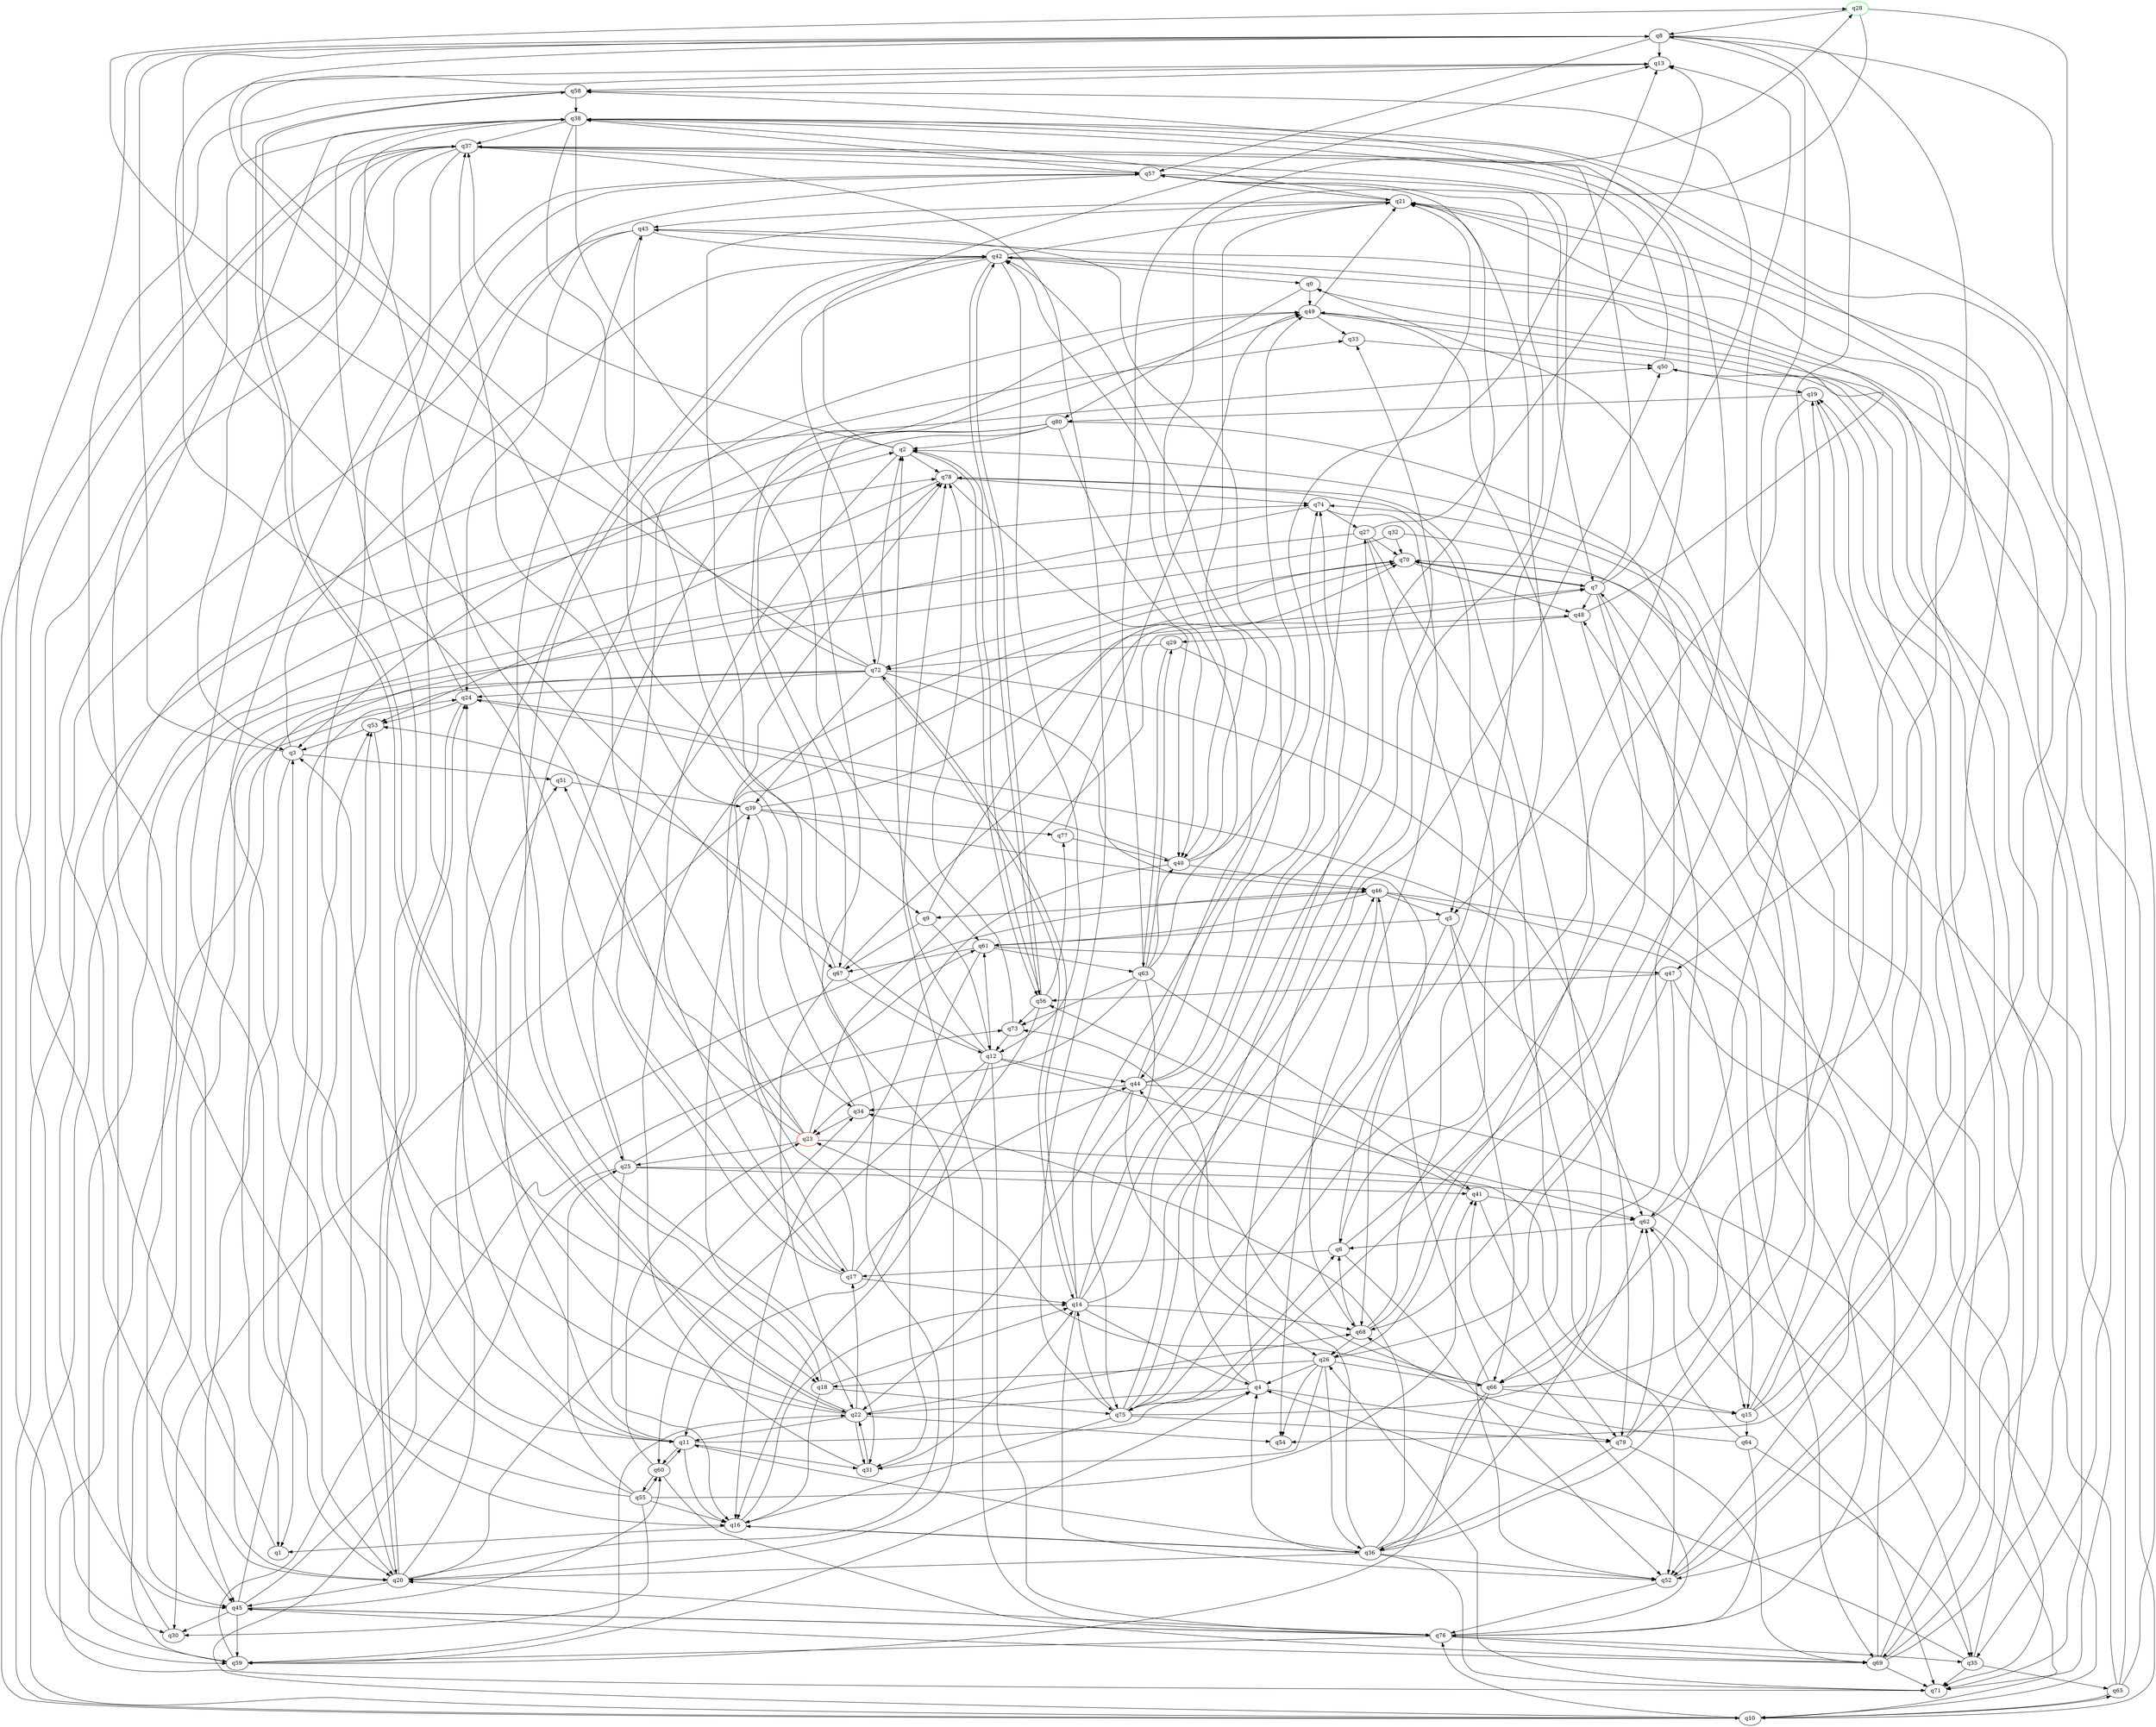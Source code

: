 digraph A{
q28 [initial=1,color=green];
q23 [final=1,color=red];
q0 -> q49;
q0 -> q80;
q1 -> q38;
q2 -> q13;
q2 -> q17;
q2 -> q37;
q2 -> q56;
q2 -> q78;
q3 -> q8;
q3 -> q42;
q3 -> q45;
q3 -> q51;
q4 -> q22;
q4 -> q57;
q4 -> q74;
q4 -> q79;
q5 -> q61;
q5 -> q62;
q5 -> q66;
q5 -> q75;
q6 -> q17;
q6 -> q37;
q6 -> q52;
q6 -> q58;
q7 -> q37;
q7 -> q48;
q7 -> q58;
q7 -> q62;
q7 -> q70;
q7 -> q75;
q8 -> q13;
q8 -> q20;
q8 -> q26;
q8 -> q47;
q8 -> q57;
q8 -> q66;
q8 -> q67;
q9 -> q12;
q9 -> q67;
q9 -> q70;
q10 -> q0;
q10 -> q2;
q10 -> q65;
q10 -> q76;
q10 -> q78;
q11 -> q4;
q11 -> q16;
q11 -> q31;
q11 -> q33;
q11 -> q42;
q11 -> q60;
q12 -> q2;
q12 -> q16;
q12 -> q44;
q12 -> q53;
q12 -> q60;
q12 -> q61;
q12 -> q62;
q12 -> q76;
q13 -> q58;
q14 -> q4;
q14 -> q13;
q14 -> q27;
q14 -> q33;
q14 -> q52;
q14 -> q57;
q14 -> q68;
q14 -> q72;
q15 -> q2;
q15 -> q19;
q15 -> q37;
q15 -> q64;
q16 -> q1;
q16 -> q14;
q16 -> q36;
q17 -> q13;
q17 -> q14;
q17 -> q44;
q17 -> q49;
q17 -> q70;
q17 -> q78;
q18 -> q14;
q18 -> q16;
q18 -> q39;
q18 -> q75;
q19 -> q52;
q19 -> q75;
q19 -> q80;
q20 -> q24;
q20 -> q34;
q20 -> q45;
q20 -> q49;
q20 -> q51;
q20 -> q53;
q21 -> q6;
q21 -> q20;
q21 -> q38;
q21 -> q43;
q22 -> q3;
q22 -> q11;
q22 -> q17;
q22 -> q24;
q22 -> q31;
q22 -> q54;
q22 -> q58;
q22 -> q68;
q23 -> q15;
q23 -> q25;
q23 -> q37;
q23 -> q38;
q23 -> q48;
q23 -> q51;
q24 -> q20;
q24 -> q52;
q24 -> q53;
q24 -> q57;
q25 -> q10;
q25 -> q16;
q25 -> q35;
q25 -> q41;
q25 -> q61;
q25 -> q78;
q26 -> q4;
q26 -> q18;
q26 -> q19;
q26 -> q31;
q26 -> q36;
q26 -> q54;
q26 -> q66;
q27 -> q5;
q27 -> q13;
q27 -> q45;
q27 -> q52;
q27 -> q70;
q28 -> q8;
q28 -> q40;
q28 -> q54;
q29 -> q63;
q29 -> q71;
q29 -> q72;
q30 -> q50;
q31 -> q14;
q31 -> q22;
q31 -> q70;
q32 -> q52;
q32 -> q59;
q32 -> q70;
q33 -> q50;
q34 -> q23;
q34 -> q43;
q35 -> q4;
q35 -> q19;
q35 -> q65;
q35 -> q71;
q36 -> q0;
q36 -> q4;
q36 -> q11;
q36 -> q16;
q36 -> q20;
q36 -> q34;
q36 -> q52;
q36 -> q71;
q36 -> q73;
q36 -> q78;
q37 -> q10;
q37 -> q16;
q37 -> q20;
q37 -> q30;
q37 -> q57;
q37 -> q59;
q37 -> q75;
q38 -> q3;
q38 -> q5;
q38 -> q9;
q38 -> q11;
q38 -> q35;
q38 -> q37;
q38 -> q52;
q38 -> q61;
q39 -> q7;
q39 -> q8;
q39 -> q30;
q39 -> q34;
q39 -> q46;
q39 -> q77;
q40 -> q16;
q40 -> q21;
q40 -> q24;
q40 -> q46;
q40 -> q49;
q41 -> q56;
q41 -> q62;
q41 -> q79;
q42 -> q0;
q42 -> q12;
q42 -> q18;
q42 -> q21;
q42 -> q56;
q42 -> q71;
q42 -> q72;
q43 -> q24;
q43 -> q31;
q43 -> q42;
q43 -> q44;
q43 -> q45;
q44 -> q10;
q44 -> q21;
q44 -> q22;
q44 -> q26;
q44 -> q34;
q44 -> q42;
q44 -> q74;
q45 -> q30;
q45 -> q46;
q45 -> q53;
q45 -> q59;
q45 -> q60;
q45 -> q76;
q46 -> q5;
q46 -> q9;
q46 -> q15;
q46 -> q61;
q46 -> q68;
q46 -> q69;
q47 -> q10;
q47 -> q15;
q47 -> q56;
q47 -> q68;
q48 -> q29;
q48 -> q42;
q48 -> q76;
q49 -> q21;
q49 -> q33;
q49 -> q69;
q49 -> q71;
q50 -> q19;
q50 -> q38;
q51 -> q39;
q52 -> q50;
q52 -> q76;
q53 -> q3;
q53 -> q11;
q55 -> q3;
q55 -> q16;
q55 -> q25;
q55 -> q30;
q55 -> q37;
q55 -> q41;
q55 -> q60;
q56 -> q2;
q56 -> q11;
q56 -> q42;
q56 -> q73;
q56 -> q77;
q57 -> q7;
q57 -> q18;
q57 -> q20;
q57 -> q21;
q57 -> q38;
q58 -> q20;
q58 -> q22;
q58 -> q38;
q59 -> q4;
q59 -> q22;
q59 -> q73;
q59 -> q74;
q60 -> q11;
q60 -> q23;
q60 -> q55;
q60 -> q69;
q61 -> q31;
q61 -> q47;
q61 -> q63;
q61 -> q67;
q62 -> q6;
q62 -> q21;
q62 -> q71;
q63 -> q23;
q63 -> q28;
q63 -> q29;
q63 -> q40;
q63 -> q41;
q63 -> q42;
q63 -> q73;
q63 -> q75;
q64 -> q35;
q64 -> q62;
q64 -> q68;
q64 -> q76;
q65 -> q8;
q65 -> q10;
q65 -> q21;
q65 -> q70;
q66 -> q13;
q66 -> q15;
q66 -> q23;
q66 -> q36;
q66 -> q44;
q66 -> q46;
q66 -> q59;
q67 -> q7;
q67 -> q12;
q67 -> q22;
q67 -> q49;
q68 -> q6;
q68 -> q26;
q68 -> q49;
q68 -> q78;
q69 -> q7;
q69 -> q21;
q69 -> q43;
q69 -> q45;
q69 -> q48;
q69 -> q71;
q70 -> q7;
q70 -> q48;
q70 -> q72;
q71 -> q24;
q71 -> q26;
q72 -> q1;
q72 -> q2;
q72 -> q13;
q72 -> q14;
q72 -> q24;
q72 -> q28;
q72 -> q39;
q72 -> q45;
q72 -> q68;
q72 -> q79;
q73 -> q12;
q73 -> q78;
q74 -> q1;
q74 -> q27;
q74 -> q54;
q75 -> q6;
q75 -> q14;
q75 -> q16;
q75 -> q46;
q75 -> q50;
q75 -> q62;
q75 -> q79;
q76 -> q20;
q76 -> q35;
q76 -> q41;
q76 -> q45;
q76 -> q59;
q76 -> q69;
q76 -> q78;
q77 -> q40;
q77 -> q49;
q78 -> q40;
q78 -> q53;
q78 -> q74;
q79 -> q36;
q79 -> q62;
q79 -> q69;
q79 -> q74;
q80 -> q2;
q80 -> q3;
q80 -> q25;
q80 -> q40;
q80 -> q66;
q80 -> q67;
}